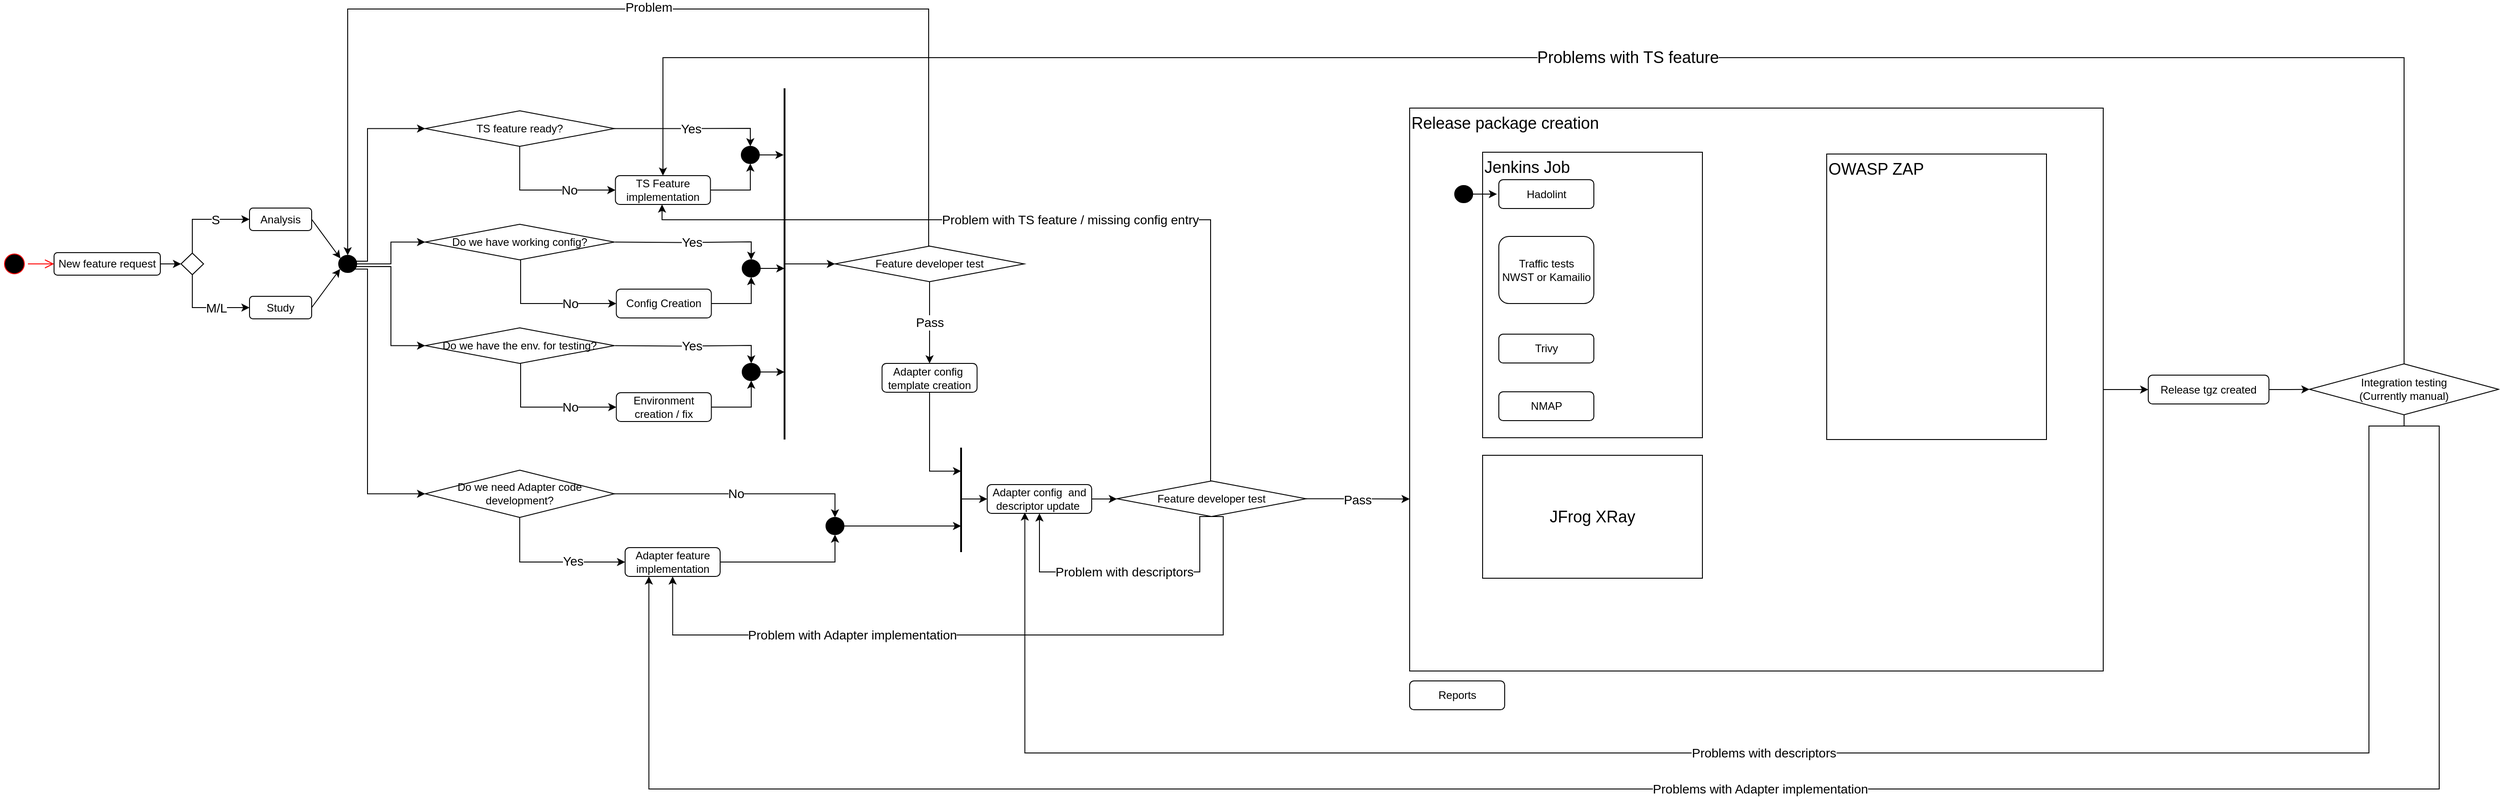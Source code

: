 <mxfile version="20.2.8" type="github">
  <diagram id="gXWosesJRznRrTSC_ofr" name="Page-1">
    <mxGraphModel dx="2429" dy="1513" grid="0" gridSize="10" guides="1" tooltips="1" connect="1" arrows="1" fold="1" page="1" pageScale="1" pageWidth="1654" pageHeight="1169" math="0" shadow="0">
      <root>
        <mxCell id="0" />
        <mxCell id="1" parent="0" />
        <mxCell id="BMq0w3gwBVlfmVzcVirr-1" value="" style="ellipse;html=1;shape=startState;fillColor=#000000;strokeColor=#ff0000;" parent="1" vertex="1">
          <mxGeometry x="86" y="434" width="30" height="30" as="geometry" />
        </mxCell>
        <mxCell id="BMq0w3gwBVlfmVzcVirr-2" value="" style="edgeStyle=orthogonalEdgeStyle;html=1;verticalAlign=bottom;endArrow=open;endSize=8;strokeColor=#ff0000;rounded=0;entryX=0;entryY=0.5;entryDx=0;entryDy=0;" parent="1" source="BMq0w3gwBVlfmVzcVirr-1" target="BMq0w3gwBVlfmVzcVirr-3" edge="1">
          <mxGeometry relative="1" as="geometry">
            <mxPoint x="226" y="454" as="targetPoint" />
          </mxGeometry>
        </mxCell>
        <mxCell id="BMq0w3gwBVlfmVzcVirr-9" style="edgeStyle=orthogonalEdgeStyle;rounded=0;orthogonalLoop=1;jettySize=auto;html=1;exitX=1;exitY=0.5;exitDx=0;exitDy=0;entryX=0;entryY=0.5;entryDx=0;entryDy=0;" parent="1" source="BMq0w3gwBVlfmVzcVirr-3" target="BMq0w3gwBVlfmVzcVirr-7" edge="1">
          <mxGeometry relative="1" as="geometry" />
        </mxCell>
        <mxCell id="BMq0w3gwBVlfmVzcVirr-3" value="New feature request" style="rounded=1;whiteSpace=wrap;html=1;" parent="1" vertex="1">
          <mxGeometry x="145" y="436.5" width="118" height="25" as="geometry" />
        </mxCell>
        <mxCell id="BMq0w3gwBVlfmVzcVirr-4" value="Analysis" style="rounded=1;whiteSpace=wrap;html=1;" parent="1" vertex="1">
          <mxGeometry x="362" y="387" width="69" height="25" as="geometry" />
        </mxCell>
        <mxCell id="BMq0w3gwBVlfmVzcVirr-5" value="Study" style="rounded=1;whiteSpace=wrap;html=1;" parent="1" vertex="1">
          <mxGeometry x="362" y="485" width="69" height="25" as="geometry" />
        </mxCell>
        <mxCell id="BMq0w3gwBVlfmVzcVirr-10" style="edgeStyle=orthogonalEdgeStyle;rounded=0;orthogonalLoop=1;jettySize=auto;html=1;exitX=0.5;exitY=0;exitDx=0;exitDy=0;entryX=0;entryY=0.5;entryDx=0;entryDy=0;" parent="1" source="BMq0w3gwBVlfmVzcVirr-7" target="BMq0w3gwBVlfmVzcVirr-4" edge="1">
          <mxGeometry relative="1" as="geometry" />
        </mxCell>
        <mxCell id="BMq0w3gwBVlfmVzcVirr-15" value="S" style="edgeLabel;html=1;align=center;verticalAlign=middle;resizable=0;points=[];fontSize=14;" parent="BMq0w3gwBVlfmVzcVirr-10" vertex="1" connectable="0">
          <mxGeometry x="0.109" y="1" relative="1" as="geometry">
            <mxPoint x="7" y="1" as="offset" />
          </mxGeometry>
        </mxCell>
        <mxCell id="BMq0w3gwBVlfmVzcVirr-11" style="edgeStyle=orthogonalEdgeStyle;rounded=0;orthogonalLoop=1;jettySize=auto;html=1;exitX=0.5;exitY=1;exitDx=0;exitDy=0;entryX=0;entryY=0.5;entryDx=0;entryDy=0;" parent="1" source="BMq0w3gwBVlfmVzcVirr-7" target="BMq0w3gwBVlfmVzcVirr-5" edge="1">
          <mxGeometry relative="1" as="geometry" />
        </mxCell>
        <mxCell id="BMq0w3gwBVlfmVzcVirr-14" value="M/L" style="edgeLabel;html=1;align=center;verticalAlign=middle;resizable=0;points=[];fontSize=14;" parent="BMq0w3gwBVlfmVzcVirr-11" vertex="1" connectable="0">
          <mxGeometry x="-0.02" y="3" relative="1" as="geometry">
            <mxPoint x="14" y="3" as="offset" />
          </mxGeometry>
        </mxCell>
        <mxCell id="BMq0w3gwBVlfmVzcVirr-7" value="" style="rhombus;whiteSpace=wrap;html=1;" parent="1" vertex="1">
          <mxGeometry x="286" y="437" width="25" height="24" as="geometry" />
        </mxCell>
        <mxCell id="eBOtaoG4AacIUp0BR8DD-4" style="edgeStyle=orthogonalEdgeStyle;rounded=0;orthogonalLoop=1;jettySize=auto;html=1;entryX=0;entryY=0.5;entryDx=0;entryDy=0;exitX=0.892;exitY=0.223;exitDx=0;exitDy=0;exitPerimeter=0;" edge="1" parent="1" target="eBOtaoG4AacIUp0BR8DD-9" source="eBOtaoG4AacIUp0BR8DD-64">
          <mxGeometry relative="1" as="geometry">
            <mxPoint x="482" y="387.08" as="sourcePoint" />
            <Array as="points">
              <mxPoint x="479" y="446" />
              <mxPoint x="493" y="446" />
              <mxPoint x="493" y="299" />
            </Array>
          </mxGeometry>
        </mxCell>
        <mxCell id="eBOtaoG4AacIUp0BR8DD-19" value="Yes" style="edgeStyle=orthogonalEdgeStyle;rounded=0;orthogonalLoop=1;jettySize=auto;html=1;exitX=1;exitY=0.5;exitDx=0;exitDy=0;entryX=0.5;entryY=0;entryDx=0;entryDy=0;fontSize=14;" edge="1" parent="1" source="eBOtaoG4AacIUp0BR8DD-9" target="eBOtaoG4AacIUp0BR8DD-69">
          <mxGeometry relative="1" as="geometry">
            <mxPoint x="955" y="297.98" as="targetPoint" />
          </mxGeometry>
        </mxCell>
        <mxCell id="eBOtaoG4AacIUp0BR8DD-21" value="No" style="edgeStyle=orthogonalEdgeStyle;rounded=0;orthogonalLoop=1;jettySize=auto;html=1;exitX=0.5;exitY=1;exitDx=0;exitDy=0;fontSize=14;entryX=0;entryY=0.5;entryDx=0;entryDy=0;" edge="1" parent="1" source="eBOtaoG4AacIUp0BR8DD-9" target="eBOtaoG4AacIUp0BR8DD-20">
          <mxGeometry x="0.333" relative="1" as="geometry">
            <mxPoint x="750" y="346" as="targetPoint" />
            <Array as="points">
              <mxPoint x="662" y="367" />
            </Array>
            <mxPoint as="offset" />
          </mxGeometry>
        </mxCell>
        <mxCell id="eBOtaoG4AacIUp0BR8DD-9" value="TS feature ready?" style="rhombus;whiteSpace=wrap;html=1;" vertex="1" parent="1">
          <mxGeometry x="557" y="279" width="210" height="39.5" as="geometry" />
        </mxCell>
        <mxCell id="eBOtaoG4AacIUp0BR8DD-34" style="edgeStyle=orthogonalEdgeStyle;rounded=0;orthogonalLoop=1;jettySize=auto;html=1;exitX=1;exitY=0.5;exitDx=0;exitDy=0;entryX=0;entryY=0.5;entryDx=0;entryDy=0;fontSize=14;" edge="1" parent="1" source="eBOtaoG4AacIUp0BR8DD-64" target="eBOtaoG4AacIUp0BR8DD-31">
          <mxGeometry relative="1" as="geometry">
            <mxPoint x="482.992" y="424.04" as="sourcePoint" />
          </mxGeometry>
        </mxCell>
        <mxCell id="eBOtaoG4AacIUp0BR8DD-44" style="edgeStyle=orthogonalEdgeStyle;rounded=0;orthogonalLoop=1;jettySize=auto;html=1;exitX=0.5;exitY=0.5;exitDx=0;exitDy=0;exitPerimeter=0;entryX=0;entryY=0.5;entryDx=0;entryDy=0;fontSize=14;" edge="1" parent="1" source="eBOtaoG4AacIUp0BR8DD-18" target="eBOtaoG4AacIUp0BR8DD-41">
          <mxGeometry relative="1" as="geometry" />
        </mxCell>
        <mxCell id="eBOtaoG4AacIUp0BR8DD-18" value="" style="line;strokeWidth=2;direction=south;html=1;fontSize=14;" vertex="1" parent="1">
          <mxGeometry x="951" y="254" width="10" height="390" as="geometry" />
        </mxCell>
        <mxCell id="eBOtaoG4AacIUp0BR8DD-22" style="edgeStyle=orthogonalEdgeStyle;rounded=0;orthogonalLoop=1;jettySize=auto;html=1;exitX=1;exitY=0.5;exitDx=0;exitDy=0;entryX=0.5;entryY=1;entryDx=0;entryDy=0;fontSize=14;" edge="1" parent="1" source="eBOtaoG4AacIUp0BR8DD-20" target="eBOtaoG4AacIUp0BR8DD-69">
          <mxGeometry relative="1" as="geometry">
            <mxPoint x="956" y="367.01" as="targetPoint" />
          </mxGeometry>
        </mxCell>
        <mxCell id="eBOtaoG4AacIUp0BR8DD-20" value="TS Feature implementation" style="rounded=1;whiteSpace=wrap;html=1;" vertex="1" parent="1">
          <mxGeometry x="768.25" y="351" width="105.5" height="32" as="geometry" />
        </mxCell>
        <mxCell id="eBOtaoG4AacIUp0BR8DD-31" value="Do we have working config?" style="rhombus;whiteSpace=wrap;html=1;" vertex="1" parent="1">
          <mxGeometry x="557" y="405" width="210" height="39.5" as="geometry" />
        </mxCell>
        <mxCell id="eBOtaoG4AacIUp0BR8DD-35" style="edgeStyle=orthogonalEdgeStyle;rounded=0;orthogonalLoop=1;jettySize=auto;html=1;entryX=0;entryY=0.5;entryDx=0;entryDy=0;fontSize=14;exitX=0.927;exitY=0.655;exitDx=0;exitDy=0;exitPerimeter=0;" edge="1" parent="1" target="eBOtaoG4AacIUp0BR8DD-38" source="eBOtaoG4AacIUp0BR8DD-64">
          <mxGeometry relative="1" as="geometry">
            <mxPoint x="482" y="452" as="sourcePoint" />
          </mxGeometry>
        </mxCell>
        <mxCell id="eBOtaoG4AacIUp0BR8DD-38" value="Do we have the env. for testing?" style="rhombus;whiteSpace=wrap;html=1;" vertex="1" parent="1">
          <mxGeometry x="557" y="520" width="210" height="39.5" as="geometry" />
        </mxCell>
        <mxCell id="eBOtaoG4AacIUp0BR8DD-42" style="edgeStyle=orthogonalEdgeStyle;rounded=0;orthogonalLoop=1;jettySize=auto;html=1;exitX=0.5;exitY=0;exitDx=0;exitDy=0;entryX=0.5;entryY=0;entryDx=0;entryDy=0;fontSize=14;" edge="1" parent="1" source="eBOtaoG4AacIUp0BR8DD-41" target="eBOtaoG4AacIUp0BR8DD-64">
          <mxGeometry relative="1" as="geometry">
            <mxPoint x="457" y="381" as="targetPoint" />
            <Array as="points">
              <mxPoint x="1116" y="166" />
              <mxPoint x="471" y="166" />
            </Array>
          </mxGeometry>
        </mxCell>
        <mxCell id="eBOtaoG4AacIUp0BR8DD-43" value="Problem" style="edgeLabel;html=1;align=center;verticalAlign=middle;resizable=0;points=[];fontSize=14;" vertex="1" connectable="0" parent="eBOtaoG4AacIUp0BR8DD-42">
          <mxGeometry x="-0.276" y="2" relative="1" as="geometry">
            <mxPoint x="-148" y="-4" as="offset" />
          </mxGeometry>
        </mxCell>
        <mxCell id="eBOtaoG4AacIUp0BR8DD-54" value="Pass" style="edgeStyle=orthogonalEdgeStyle;rounded=0;orthogonalLoop=1;jettySize=auto;html=1;exitX=0.5;exitY=1;exitDx=0;exitDy=0;entryX=0.5;entryY=0;entryDx=0;entryDy=0;fontSize=14;" edge="1" parent="1" source="eBOtaoG4AacIUp0BR8DD-41" target="eBOtaoG4AacIUp0BR8DD-45">
          <mxGeometry relative="1" as="geometry" />
        </mxCell>
        <mxCell id="eBOtaoG4AacIUp0BR8DD-41" value="Feature developer test" style="rhombus;whiteSpace=wrap;html=1;" vertex="1" parent="1">
          <mxGeometry x="1012" y="429.25" width="210" height="39.5" as="geometry" />
        </mxCell>
        <mxCell id="eBOtaoG4AacIUp0BR8DD-53" style="edgeStyle=orthogonalEdgeStyle;rounded=0;orthogonalLoop=1;jettySize=auto;html=1;exitX=0.5;exitY=1;exitDx=0;exitDy=0;entryX=0.225;entryY=0.5;entryDx=0;entryDy=0;entryPerimeter=0;fontSize=14;" edge="1" parent="1" source="eBOtaoG4AacIUp0BR8DD-45" target="eBOtaoG4AacIUp0BR8DD-52">
          <mxGeometry relative="1" as="geometry">
            <Array as="points">
              <mxPoint x="1117" y="679" />
            </Array>
          </mxGeometry>
        </mxCell>
        <mxCell id="eBOtaoG4AacIUp0BR8DD-45" value="Adapter config&amp;nbsp; template creation" style="rounded=1;whiteSpace=wrap;html=1;" vertex="1" parent="1">
          <mxGeometry x="1064.25" y="559.5" width="105.5" height="32" as="geometry" />
        </mxCell>
        <mxCell id="eBOtaoG4AacIUp0BR8DD-46" style="edgeStyle=orthogonalEdgeStyle;rounded=0;orthogonalLoop=1;jettySize=auto;html=1;exitX=0.856;exitY=0.805;exitDx=0;exitDy=0;entryX=0;entryY=0.5;entryDx=0;entryDy=0;fontSize=14;exitPerimeter=0;" edge="1" parent="1" target="eBOtaoG4AacIUp0BR8DD-49" source="eBOtaoG4AacIUp0BR8DD-64">
          <mxGeometry relative="1" as="geometry">
            <mxPoint x="484.992" y="520.04" as="sourcePoint" />
            <Array as="points">
              <mxPoint x="493" y="455" />
              <mxPoint x="493" y="704" />
            </Array>
          </mxGeometry>
        </mxCell>
        <mxCell id="eBOtaoG4AacIUp0BR8DD-47" value="No" style="edgeStyle=orthogonalEdgeStyle;rounded=0;orthogonalLoop=1;jettySize=auto;html=1;exitX=1;exitY=0.5;exitDx=0;exitDy=0;fontSize=14;entryX=0.5;entryY=0;entryDx=0;entryDy=0;" edge="1" parent="1" source="eBOtaoG4AacIUp0BR8DD-49" target="eBOtaoG4AacIUp0BR8DD-91">
          <mxGeometry relative="1" as="geometry">
            <mxPoint x="1260" y="704" as="targetPoint" />
          </mxGeometry>
        </mxCell>
        <mxCell id="eBOtaoG4AacIUp0BR8DD-48" value="Yes" style="edgeStyle=orthogonalEdgeStyle;rounded=0;orthogonalLoop=1;jettySize=auto;html=1;exitX=0.5;exitY=1;exitDx=0;exitDy=0;entryX=0;entryY=0.5;entryDx=0;entryDy=0;fontSize=14;" edge="1" parent="1" source="eBOtaoG4AacIUp0BR8DD-49" target="eBOtaoG4AacIUp0BR8DD-51">
          <mxGeometry x="0.296" y="1" relative="1" as="geometry">
            <Array as="points">
              <mxPoint x="662" y="780" />
            </Array>
            <mxPoint as="offset" />
          </mxGeometry>
        </mxCell>
        <mxCell id="eBOtaoG4AacIUp0BR8DD-49" value="Do we need Adapter code development?" style="rhombus;whiteSpace=wrap;html=1;" vertex="1" parent="1">
          <mxGeometry x="557" y="678" width="210" height="52.5" as="geometry" />
        </mxCell>
        <mxCell id="eBOtaoG4AacIUp0BR8DD-50" style="edgeStyle=orthogonalEdgeStyle;rounded=0;orthogonalLoop=1;jettySize=auto;html=1;exitX=1;exitY=0.5;exitDx=0;exitDy=0;fontSize=14;entryX=0.5;entryY=1;entryDx=0;entryDy=0;" edge="1" parent="1" source="eBOtaoG4AacIUp0BR8DD-51" target="eBOtaoG4AacIUp0BR8DD-91">
          <mxGeometry relative="1" as="geometry">
            <mxPoint x="1255" y="780" as="targetPoint" />
          </mxGeometry>
        </mxCell>
        <mxCell id="eBOtaoG4AacIUp0BR8DD-51" value="Adapter feature implementation" style="rounded=1;whiteSpace=wrap;html=1;" vertex="1" parent="1">
          <mxGeometry x="779" y="764" width="105.5" height="32" as="geometry" />
        </mxCell>
        <mxCell id="eBOtaoG4AacIUp0BR8DD-62" style="edgeStyle=orthogonalEdgeStyle;rounded=0;orthogonalLoop=1;jettySize=auto;html=1;exitX=0.5;exitY=0.5;exitDx=0;exitDy=0;exitPerimeter=0;entryX=0;entryY=0.5;entryDx=0;entryDy=0;fontSize=14;" edge="1" parent="1" source="eBOtaoG4AacIUp0BR8DD-52" target="eBOtaoG4AacIUp0BR8DD-55">
          <mxGeometry relative="1" as="geometry">
            <Array as="points">
              <mxPoint x="1152" y="710" />
            </Array>
          </mxGeometry>
        </mxCell>
        <mxCell id="eBOtaoG4AacIUp0BR8DD-52" value="" style="line;strokeWidth=2;direction=south;html=1;fontSize=14;" vertex="1" parent="1">
          <mxGeometry x="1144" y="653" width="16" height="116" as="geometry" />
        </mxCell>
        <mxCell id="eBOtaoG4AacIUp0BR8DD-55" value="Adapter config&amp;nbsp; and descriptor update&amp;nbsp;" style="rounded=1;whiteSpace=wrap;html=1;" vertex="1" parent="1">
          <mxGeometry x="1181" y="694" width="116" height="32" as="geometry" />
        </mxCell>
        <mxCell id="eBOtaoG4AacIUp0BR8DD-56" style="edgeStyle=orthogonalEdgeStyle;rounded=0;orthogonalLoop=1;jettySize=auto;html=1;entryX=0;entryY=0.5;entryDx=0;entryDy=0;exitX=1;exitY=0.5;exitDx=0;exitDy=0;" edge="1" parent="1" target="eBOtaoG4AacIUp0BR8DD-59" source="eBOtaoG4AacIUp0BR8DD-55">
          <mxGeometry relative="1" as="geometry">
            <mxPoint x="1438" y="796.08" as="sourcePoint" />
          </mxGeometry>
        </mxCell>
        <mxCell id="eBOtaoG4AacIUp0BR8DD-57" value="Pass" style="edgeStyle=orthogonalEdgeStyle;rounded=0;orthogonalLoop=1;jettySize=auto;html=1;exitX=1;exitY=0.5;exitDx=0;exitDy=0;fontSize=14;" edge="1" parent="1" source="eBOtaoG4AacIUp0BR8DD-59">
          <mxGeometry relative="1" as="geometry">
            <mxPoint x="1650" y="710" as="targetPoint" />
          </mxGeometry>
        </mxCell>
        <mxCell id="eBOtaoG4AacIUp0BR8DD-58" value="Problem with Adapter implementation" style="edgeStyle=orthogonalEdgeStyle;rounded=0;orthogonalLoop=1;jettySize=auto;html=1;exitX=0.5;exitY=1;exitDx=0;exitDy=0;fontSize=14;entryX=0.5;entryY=1;entryDx=0;entryDy=0;" edge="1" parent="1" source="eBOtaoG4AacIUp0BR8DD-59" target="eBOtaoG4AacIUp0BR8DD-51">
          <mxGeometry x="0.356" relative="1" as="geometry">
            <mxPoint x="458" y="517" as="targetPoint" />
            <Array as="points">
              <mxPoint x="1443" y="730" />
              <mxPoint x="1443" y="861" />
              <mxPoint x="832" y="861" />
            </Array>
            <mxPoint as="offset" />
          </mxGeometry>
        </mxCell>
        <mxCell id="eBOtaoG4AacIUp0BR8DD-83" value="Problem with TS feature / missing config entry" style="edgeStyle=orthogonalEdgeStyle;rounded=0;orthogonalLoop=1;jettySize=auto;html=1;exitX=0.5;exitY=0;exitDx=0;exitDy=0;fontSize=14;" edge="1" parent="1">
          <mxGeometry x="-0.028" relative="1" as="geometry">
            <mxPoint x="1429" y="690" as="sourcePoint" />
            <mxPoint x="820" y="383" as="targetPoint" />
            <Array as="points">
              <mxPoint x="1429" y="400" />
              <mxPoint x="820" y="400" />
            </Array>
            <mxPoint x="-1" as="offset" />
          </mxGeometry>
        </mxCell>
        <mxCell id="eBOtaoG4AacIUp0BR8DD-85" value="Problem with descriptors" style="edgeStyle=orthogonalEdgeStyle;rounded=0;orthogonalLoop=1;jettySize=auto;html=1;exitX=0.5;exitY=1;exitDx=0;exitDy=0;entryX=0.5;entryY=1;entryDx=0;entryDy=0;fontSize=14;" edge="1" parent="1" source="eBOtaoG4AacIUp0BR8DD-59" target="eBOtaoG4AacIUp0BR8DD-55">
          <mxGeometry relative="1" as="geometry">
            <Array as="points">
              <mxPoint x="1417" y="729" />
              <mxPoint x="1417" y="791" />
              <mxPoint x="1239" y="791" />
            </Array>
          </mxGeometry>
        </mxCell>
        <mxCell id="eBOtaoG4AacIUp0BR8DD-59" value="Feature developer test" style="rhombus;whiteSpace=wrap;html=1;" vertex="1" parent="1">
          <mxGeometry x="1325" y="690" width="210" height="39.5" as="geometry" />
        </mxCell>
        <mxCell id="eBOtaoG4AacIUp0BR8DD-64" value="" style="shape=ellipse;html=1;fillColor=strokeColor;fontSize=18;fontColor=#ffffff;" vertex="1" parent="1">
          <mxGeometry x="461" y="439.5" width="20" height="19" as="geometry" />
        </mxCell>
        <mxCell id="eBOtaoG4AacIUp0BR8DD-70" style="edgeStyle=orthogonalEdgeStyle;rounded=0;orthogonalLoop=1;jettySize=auto;html=1;exitX=1;exitY=0.5;exitDx=0;exitDy=0;fontSize=14;entryX=0.188;entryY=0.608;entryDx=0;entryDy=0;entryPerimeter=0;" edge="1" parent="1" source="eBOtaoG4AacIUp0BR8DD-69" target="eBOtaoG4AacIUp0BR8DD-18">
          <mxGeometry relative="1" as="geometry">
            <mxPoint x="949.5" y="327.833" as="targetPoint" />
          </mxGeometry>
        </mxCell>
        <mxCell id="eBOtaoG4AacIUp0BR8DD-69" value="" style="shape=ellipse;html=1;fillColor=strokeColor;fontSize=18;fontColor=#ffffff;" vertex="1" parent="1">
          <mxGeometry x="908" y="318.5" width="20" height="19" as="geometry" />
        </mxCell>
        <mxCell id="eBOtaoG4AacIUp0BR8DD-71" value="Yes" style="edgeStyle=orthogonalEdgeStyle;rounded=0;orthogonalLoop=1;jettySize=auto;html=1;exitX=1;exitY=0.5;exitDx=0;exitDy=0;entryX=0.5;entryY=0;entryDx=0;entryDy=0;fontSize=14;" edge="1" parent="1" target="eBOtaoG4AacIUp0BR8DD-76">
          <mxGeometry relative="1" as="geometry">
            <mxPoint x="768" y="424.75" as="sourcePoint" />
            <mxPoint x="956" y="423.98" as="targetPoint" />
          </mxGeometry>
        </mxCell>
        <mxCell id="eBOtaoG4AacIUp0BR8DD-72" value="No" style="edgeStyle=orthogonalEdgeStyle;rounded=0;orthogonalLoop=1;jettySize=auto;html=1;exitX=0.5;exitY=1;exitDx=0;exitDy=0;fontSize=14;entryX=0;entryY=0.5;entryDx=0;entryDy=0;" edge="1" parent="1" target="eBOtaoG4AacIUp0BR8DD-74">
          <mxGeometry x="0.333" relative="1" as="geometry">
            <mxPoint x="663" y="444.5" as="sourcePoint" />
            <mxPoint x="751" y="472" as="targetPoint" />
            <Array as="points">
              <mxPoint x="663" y="493" />
            </Array>
            <mxPoint as="offset" />
          </mxGeometry>
        </mxCell>
        <mxCell id="eBOtaoG4AacIUp0BR8DD-73" style="edgeStyle=orthogonalEdgeStyle;rounded=0;orthogonalLoop=1;jettySize=auto;html=1;exitX=1;exitY=0.5;exitDx=0;exitDy=0;entryX=0.5;entryY=1;entryDx=0;entryDy=0;fontSize=14;" edge="1" parent="1" source="eBOtaoG4AacIUp0BR8DD-74" target="eBOtaoG4AacIUp0BR8DD-76">
          <mxGeometry relative="1" as="geometry">
            <mxPoint x="957" y="493.01" as="targetPoint" />
          </mxGeometry>
        </mxCell>
        <mxCell id="eBOtaoG4AacIUp0BR8DD-74" value="Config Creation" style="rounded=1;whiteSpace=wrap;html=1;" vertex="1" parent="1">
          <mxGeometry x="769.25" y="477" width="105.5" height="32" as="geometry" />
        </mxCell>
        <mxCell id="eBOtaoG4AacIUp0BR8DD-75" style="edgeStyle=orthogonalEdgeStyle;rounded=0;orthogonalLoop=1;jettySize=auto;html=1;exitX=1;exitY=0.5;exitDx=0;exitDy=0;fontSize=14;entryX=0.188;entryY=0.608;entryDx=0;entryDy=0;entryPerimeter=0;" edge="1" parent="1" source="eBOtaoG4AacIUp0BR8DD-76">
          <mxGeometry relative="1" as="geometry">
            <mxPoint x="955.92" y="453.32" as="targetPoint" />
          </mxGeometry>
        </mxCell>
        <mxCell id="eBOtaoG4AacIUp0BR8DD-76" value="" style="shape=ellipse;html=1;fillColor=strokeColor;fontSize=18;fontColor=#ffffff;" vertex="1" parent="1">
          <mxGeometry x="909" y="444.5" width="20" height="19" as="geometry" />
        </mxCell>
        <mxCell id="eBOtaoG4AacIUp0BR8DD-77" value="Yes" style="edgeStyle=orthogonalEdgeStyle;rounded=0;orthogonalLoop=1;jettySize=auto;html=1;exitX=1;exitY=0.5;exitDx=0;exitDy=0;entryX=0.5;entryY=0;entryDx=0;entryDy=0;fontSize=14;" edge="1" parent="1" target="eBOtaoG4AacIUp0BR8DD-82">
          <mxGeometry relative="1" as="geometry">
            <mxPoint x="768" y="539.75" as="sourcePoint" />
            <mxPoint x="956" y="538.98" as="targetPoint" />
          </mxGeometry>
        </mxCell>
        <mxCell id="eBOtaoG4AacIUp0BR8DD-78" value="No" style="edgeStyle=orthogonalEdgeStyle;rounded=0;orthogonalLoop=1;jettySize=auto;html=1;exitX=0.5;exitY=1;exitDx=0;exitDy=0;fontSize=14;entryX=0;entryY=0.5;entryDx=0;entryDy=0;" edge="1" parent="1" target="eBOtaoG4AacIUp0BR8DD-80">
          <mxGeometry x="0.333" relative="1" as="geometry">
            <mxPoint x="663" y="559.5" as="sourcePoint" />
            <mxPoint x="751" y="587" as="targetPoint" />
            <Array as="points">
              <mxPoint x="663" y="608" />
            </Array>
            <mxPoint as="offset" />
          </mxGeometry>
        </mxCell>
        <mxCell id="eBOtaoG4AacIUp0BR8DD-79" style="edgeStyle=orthogonalEdgeStyle;rounded=0;orthogonalLoop=1;jettySize=auto;html=1;exitX=1;exitY=0.5;exitDx=0;exitDy=0;entryX=0.5;entryY=1;entryDx=0;entryDy=0;fontSize=14;" edge="1" parent="1" source="eBOtaoG4AacIUp0BR8DD-80" target="eBOtaoG4AacIUp0BR8DD-82">
          <mxGeometry relative="1" as="geometry">
            <mxPoint x="957" y="608.01" as="targetPoint" />
          </mxGeometry>
        </mxCell>
        <mxCell id="eBOtaoG4AacIUp0BR8DD-80" value="Environment creation / fix" style="rounded=1;whiteSpace=wrap;html=1;" vertex="1" parent="1">
          <mxGeometry x="769.25" y="592" width="105.5" height="32" as="geometry" />
        </mxCell>
        <mxCell id="eBOtaoG4AacIUp0BR8DD-81" style="edgeStyle=orthogonalEdgeStyle;rounded=0;orthogonalLoop=1;jettySize=auto;html=1;exitX=1;exitY=0.5;exitDx=0;exitDy=0;fontSize=14;entryX=0.188;entryY=0.608;entryDx=0;entryDy=0;entryPerimeter=0;" edge="1" parent="1" source="eBOtaoG4AacIUp0BR8DD-82">
          <mxGeometry relative="1" as="geometry">
            <mxPoint x="955.92" y="568.32" as="targetPoint" />
          </mxGeometry>
        </mxCell>
        <mxCell id="eBOtaoG4AacIUp0BR8DD-82" value="" style="shape=ellipse;html=1;fillColor=strokeColor;fontSize=18;fontColor=#ffffff;" vertex="1" parent="1">
          <mxGeometry x="909" y="559.5" width="20" height="19" as="geometry" />
        </mxCell>
        <mxCell id="eBOtaoG4AacIUp0BR8DD-86" value="" style="endArrow=classic;html=1;rounded=0;fontSize=14;exitX=1;exitY=0.5;exitDx=0;exitDy=0;entryX=0.082;entryY=0.797;entryDx=0;entryDy=0;entryPerimeter=0;" edge="1" parent="1" source="BMq0w3gwBVlfmVzcVirr-5" target="eBOtaoG4AacIUp0BR8DD-64">
          <mxGeometry width="50" height="50" relative="1" as="geometry">
            <mxPoint x="750" y="491" as="sourcePoint" />
            <mxPoint x="800" y="441" as="targetPoint" />
          </mxGeometry>
        </mxCell>
        <mxCell id="eBOtaoG4AacIUp0BR8DD-87" value="" style="endArrow=classic;html=1;rounded=0;fontSize=14;exitX=1;exitY=0.5;exitDx=0;exitDy=0;entryX=0.1;entryY=0.184;entryDx=0;entryDy=0;entryPerimeter=0;" edge="1" parent="1" source="BMq0w3gwBVlfmVzcVirr-4" target="eBOtaoG4AacIUp0BR8DD-64">
          <mxGeometry width="50" height="50" relative="1" as="geometry">
            <mxPoint x="750" y="491" as="sourcePoint" />
            <mxPoint x="470" y="438" as="targetPoint" />
          </mxGeometry>
        </mxCell>
        <mxCell id="eBOtaoG4AacIUp0BR8DD-92" style="edgeStyle=orthogonalEdgeStyle;rounded=0;orthogonalLoop=1;jettySize=auto;html=1;exitX=1;exitY=0.5;exitDx=0;exitDy=0;entryX=0.75;entryY=0.5;entryDx=0;entryDy=0;entryPerimeter=0;fontSize=14;" edge="1" parent="1" source="eBOtaoG4AacIUp0BR8DD-91" target="eBOtaoG4AacIUp0BR8DD-52">
          <mxGeometry relative="1" as="geometry" />
        </mxCell>
        <mxCell id="eBOtaoG4AacIUp0BR8DD-91" value="" style="shape=ellipse;html=1;fillColor=strokeColor;fontSize=18;fontColor=#ffffff;" vertex="1" parent="1">
          <mxGeometry x="1002" y="730.5" width="20" height="19" as="geometry" />
        </mxCell>
        <mxCell id="eBOtaoG4AacIUp0BR8DD-107" style="edgeStyle=orthogonalEdgeStyle;rounded=0;orthogonalLoop=1;jettySize=auto;html=1;exitX=1;exitY=0.5;exitDx=0;exitDy=0;entryX=0;entryY=0.5;entryDx=0;entryDy=0;fontSize=18;fontColor=none;" edge="1" parent="1" source="eBOtaoG4AacIUp0BR8DD-93" target="eBOtaoG4AacIUp0BR8DD-103">
          <mxGeometry relative="1" as="geometry" />
        </mxCell>
        <mxCell id="eBOtaoG4AacIUp0BR8DD-93" value="Release package creation" style="rounded=0;html=1;align=left;horizontal=1;verticalAlign=top;whiteSpace=wrap;fontSize=18;" vertex="1" parent="1">
          <mxGeometry x="1650" y="276" width="770" height="625" as="geometry" />
        </mxCell>
        <mxCell id="eBOtaoG4AacIUp0BR8DD-104" value="Jenkins Job" style="rounded=0;html=1;align=left;horizontal=1;verticalAlign=top;whiteSpace=wrap;fontSize=18;" vertex="1" parent="1">
          <mxGeometry x="1731" y="325" width="244" height="317" as="geometry" />
        </mxCell>
        <mxCell id="eBOtaoG4AacIUp0BR8DD-95" value="Reports" style="rounded=1;whiteSpace=wrap;html=1;" vertex="1" parent="1">
          <mxGeometry x="1650" y="912" width="105.5" height="32" as="geometry" />
        </mxCell>
        <mxCell id="eBOtaoG4AacIUp0BR8DD-97" style="edgeStyle=orthogonalEdgeStyle;rounded=0;orthogonalLoop=1;jettySize=auto;html=1;exitX=1;exitY=0.5;exitDx=0;exitDy=0;fontSize=14;entryX=0.188;entryY=0.608;entryDx=0;entryDy=0;entryPerimeter=0;" edge="1" parent="1" source="eBOtaoG4AacIUp0BR8DD-98">
          <mxGeometry relative="1" as="geometry">
            <mxPoint x="1746.92" y="370.82" as="targetPoint" />
          </mxGeometry>
        </mxCell>
        <mxCell id="eBOtaoG4AacIUp0BR8DD-98" value="" style="shape=ellipse;html=1;fillColor=strokeColor;fontSize=18;fontColor=#ffffff;" vertex="1" parent="1">
          <mxGeometry x="1700" y="362" width="20" height="19" as="geometry" />
        </mxCell>
        <mxCell id="eBOtaoG4AacIUp0BR8DD-99" value="Hadolint" style="rounded=1;whiteSpace=wrap;html=1;" vertex="1" parent="1">
          <mxGeometry x="1749" y="355.5" width="105.5" height="32" as="geometry" />
        </mxCell>
        <mxCell id="eBOtaoG4AacIUp0BR8DD-100" value="Traffic tests&lt;br&gt;NWST or Kamailio" style="rounded=1;whiteSpace=wrap;html=1;" vertex="1" parent="1">
          <mxGeometry x="1749" y="418.5" width="105.5" height="74.5" as="geometry" />
        </mxCell>
        <mxCell id="eBOtaoG4AacIUp0BR8DD-101" value="Trivy" style="rounded=1;whiteSpace=wrap;html=1;" vertex="1" parent="1">
          <mxGeometry x="1749" y="527" width="105.5" height="32" as="geometry" />
        </mxCell>
        <mxCell id="eBOtaoG4AacIUp0BR8DD-105" value="JFrog XRay" style="rounded=0;html=1;align=center;horizontal=1;verticalAlign=middle;whiteSpace=wrap;fontSize=18;" vertex="1" parent="1">
          <mxGeometry x="1731" y="661.5" width="244" height="136.5" as="geometry" />
        </mxCell>
        <mxCell id="eBOtaoG4AacIUp0BR8DD-102" value="NMAP" style="rounded=1;whiteSpace=wrap;html=1;" vertex="1" parent="1">
          <mxGeometry x="1749" y="591" width="105.5" height="32" as="geometry" />
        </mxCell>
        <mxCell id="eBOtaoG4AacIUp0BR8DD-109" style="edgeStyle=orthogonalEdgeStyle;rounded=0;orthogonalLoop=1;jettySize=auto;html=1;exitX=1;exitY=0.5;exitDx=0;exitDy=0;entryX=0;entryY=0.5;entryDx=0;entryDy=0;fontSize=18;fontColor=none;" edge="1" parent="1" source="eBOtaoG4AacIUp0BR8DD-103" target="eBOtaoG4AacIUp0BR8DD-110">
          <mxGeometry relative="1" as="geometry">
            <mxPoint x="2657" y="587.75" as="targetPoint" />
          </mxGeometry>
        </mxCell>
        <mxCell id="eBOtaoG4AacIUp0BR8DD-103" value="Release tgz created" style="rounded=1;whiteSpace=wrap;html=1;" vertex="1" parent="1">
          <mxGeometry x="2470" y="572.5" width="134" height="32" as="geometry" />
        </mxCell>
        <mxCell id="eBOtaoG4AacIUp0BR8DD-106" value="OWASP ZAP" style="rounded=0;html=1;align=left;horizontal=1;verticalAlign=top;whiteSpace=wrap;fontSize=18;" vertex="1" parent="1">
          <mxGeometry x="2113" y="327" width="244" height="317" as="geometry" />
        </mxCell>
        <mxCell id="eBOtaoG4AacIUp0BR8DD-114" value="Problems with TS feature" style="edgeStyle=orthogonalEdgeStyle;rounded=0;orthogonalLoop=1;jettySize=auto;html=1;exitX=0.5;exitY=0;exitDx=0;exitDy=0;entryX=0.5;entryY=0;entryDx=0;entryDy=0;fontSize=18;fontColor=none;" edge="1" parent="1" source="eBOtaoG4AacIUp0BR8DD-110" target="eBOtaoG4AacIUp0BR8DD-20">
          <mxGeometry relative="1" as="geometry">
            <Array as="points">
              <mxPoint x="2754" y="220" />
              <mxPoint x="821" y="220" />
            </Array>
          </mxGeometry>
        </mxCell>
        <mxCell id="eBOtaoG4AacIUp0BR8DD-110" value="Integration testing&lt;br&gt;(Currently manual)" style="rhombus;whiteSpace=wrap;html=1;" vertex="1" parent="1">
          <mxGeometry x="2649" y="560" width="210" height="56.5" as="geometry" />
        </mxCell>
        <mxCell id="eBOtaoG4AacIUp0BR8DD-112" value="Problems with descriptors" style="edgeStyle=orthogonalEdgeStyle;rounded=0;orthogonalLoop=1;jettySize=auto;html=1;fontSize=14;exitX=0.5;exitY=1;exitDx=0;exitDy=0;entryX=0.36;entryY=0.969;entryDx=0;entryDy=0;entryPerimeter=0;" edge="1" parent="1" source="eBOtaoG4AacIUp0BR8DD-110" target="eBOtaoG4AacIUp0BR8DD-55">
          <mxGeometry relative="1" as="geometry">
            <mxPoint x="2955" y="661" as="sourcePoint" />
            <mxPoint x="1223" y="728" as="targetPoint" />
            <Array as="points">
              <mxPoint x="2754" y="629" />
              <mxPoint x="2715" y="629" />
              <mxPoint x="2715" y="992" />
              <mxPoint x="1223" y="992" />
            </Array>
          </mxGeometry>
        </mxCell>
        <mxCell id="eBOtaoG4AacIUp0BR8DD-113" value="Problems with Adapter implementation" style="edgeStyle=orthogonalEdgeStyle;rounded=0;orthogonalLoop=1;jettySize=auto;html=1;fontSize=14;entryX=0.25;entryY=1;entryDx=0;entryDy=0;exitX=0.5;exitY=1;exitDx=0;exitDy=0;" edge="1" parent="1" source="eBOtaoG4AacIUp0BR8DD-110" target="eBOtaoG4AacIUp0BR8DD-51">
          <mxGeometry x="-0.097" relative="1" as="geometry">
            <mxPoint x="2961" y="609" as="sourcePoint" />
            <mxPoint x="464.333" y="460" as="targetPoint" />
            <Array as="points">
              <mxPoint x="2754" y="629" />
              <mxPoint x="2793" y="629" />
              <mxPoint x="2793" y="1032" />
              <mxPoint x="805" y="1032" />
            </Array>
            <mxPoint as="offset" />
          </mxGeometry>
        </mxCell>
      </root>
    </mxGraphModel>
  </diagram>
</mxfile>
